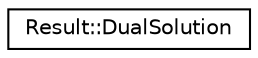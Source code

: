 digraph "Graphical Class Hierarchy"
{
 // LATEX_PDF_SIZE
  edge [fontname="Helvetica",fontsize="10",labelfontname="Helvetica",labelfontsize="10"];
  node [fontname="Helvetica",fontsize="10",shape=record];
  rankdir="LR";
  Node0 [label="Result::DualSolution",height=0.2,width=0.4,color="black", fillcolor="white", style="filled",URL="$structoperations__research_1_1math__opt_1_1_result_1_1_dual_solution.html",tooltip=" "];
}
